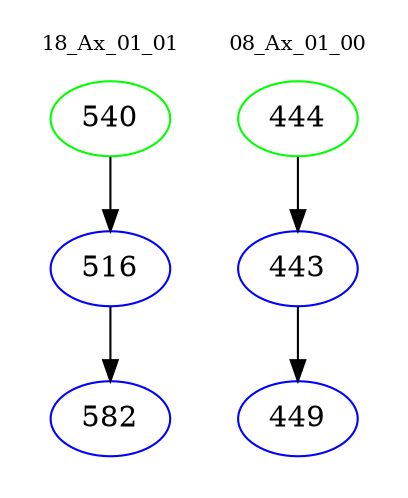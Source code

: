 digraph{
subgraph cluster_0 {
color = white
label = "18_Ax_01_01";
fontsize=10;
T0_540 [label="540", color="green"]
T0_540 -> T0_516 [color="black"]
T0_516 [label="516", color="blue"]
T0_516 -> T0_582 [color="black"]
T0_582 [label="582", color="blue"]
}
subgraph cluster_1 {
color = white
label = "08_Ax_01_00";
fontsize=10;
T1_444 [label="444", color="green"]
T1_444 -> T1_443 [color="black"]
T1_443 [label="443", color="blue"]
T1_443 -> T1_449 [color="black"]
T1_449 [label="449", color="blue"]
}
}
